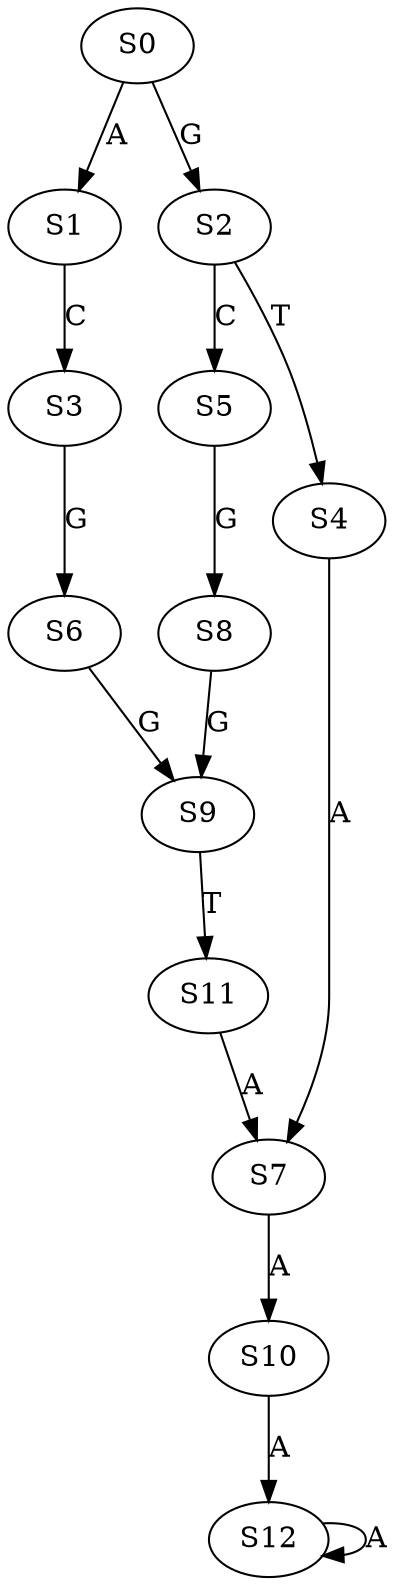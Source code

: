 strict digraph  {
	S0 -> S1 [ label = A ];
	S0 -> S2 [ label = G ];
	S1 -> S3 [ label = C ];
	S2 -> S4 [ label = T ];
	S2 -> S5 [ label = C ];
	S3 -> S6 [ label = G ];
	S4 -> S7 [ label = A ];
	S5 -> S8 [ label = G ];
	S6 -> S9 [ label = G ];
	S7 -> S10 [ label = A ];
	S8 -> S9 [ label = G ];
	S9 -> S11 [ label = T ];
	S10 -> S12 [ label = A ];
	S11 -> S7 [ label = A ];
	S12 -> S12 [ label = A ];
}
